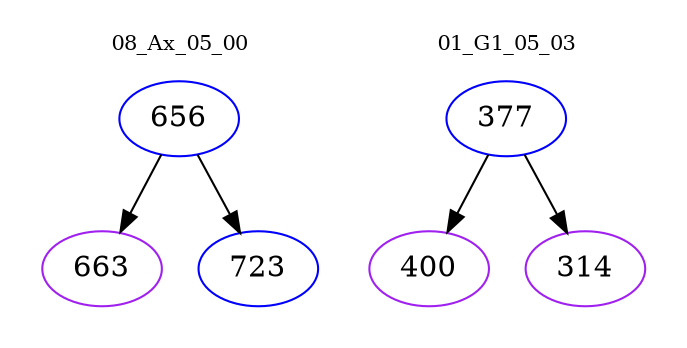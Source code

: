 digraph{
subgraph cluster_0 {
color = white
label = "08_Ax_05_00";
fontsize=10;
T0_656 [label="656", color="blue"]
T0_656 -> T0_663 [color="black"]
T0_663 [label="663", color="purple"]
T0_656 -> T0_723 [color="black"]
T0_723 [label="723", color="blue"]
}
subgraph cluster_1 {
color = white
label = "01_G1_05_03";
fontsize=10;
T1_377 [label="377", color="blue"]
T1_377 -> T1_400 [color="black"]
T1_400 [label="400", color="purple"]
T1_377 -> T1_314 [color="black"]
T1_314 [label="314", color="purple"]
}
}
